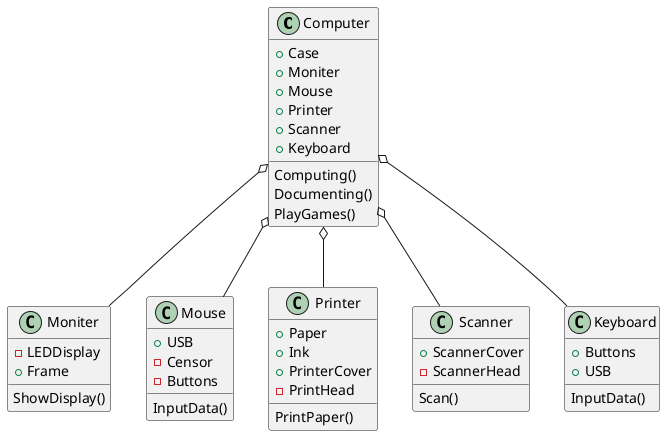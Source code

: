 @startuml
class Computer{
    +Case
    +Moniter
    +Mouse
    +Printer
    +Scanner
    +Keyboard
    Computing()
    Documenting()
    PlayGames()
}
class Moniter{
    -LEDDisplay
    +Frame
    ShowDisplay()
}
class Mouse{
    +USB
    -Censor
    -Buttons
    InputData()
}
class Printer{
    +Paper
    +Ink
    +PrinterCover
    -PrintHead
    PrintPaper()
}
class Scanner{
    +ScannerCover
    -ScannerHead
    Scan()
}
class Keyboard{
    +Buttons
    +USB
    InputData()
}
Computer o-- Moniter
Computer o-- Mouse
Computer o-- Printer
Computer o-- Scanner
Computer o-- Keyboard
@enduml